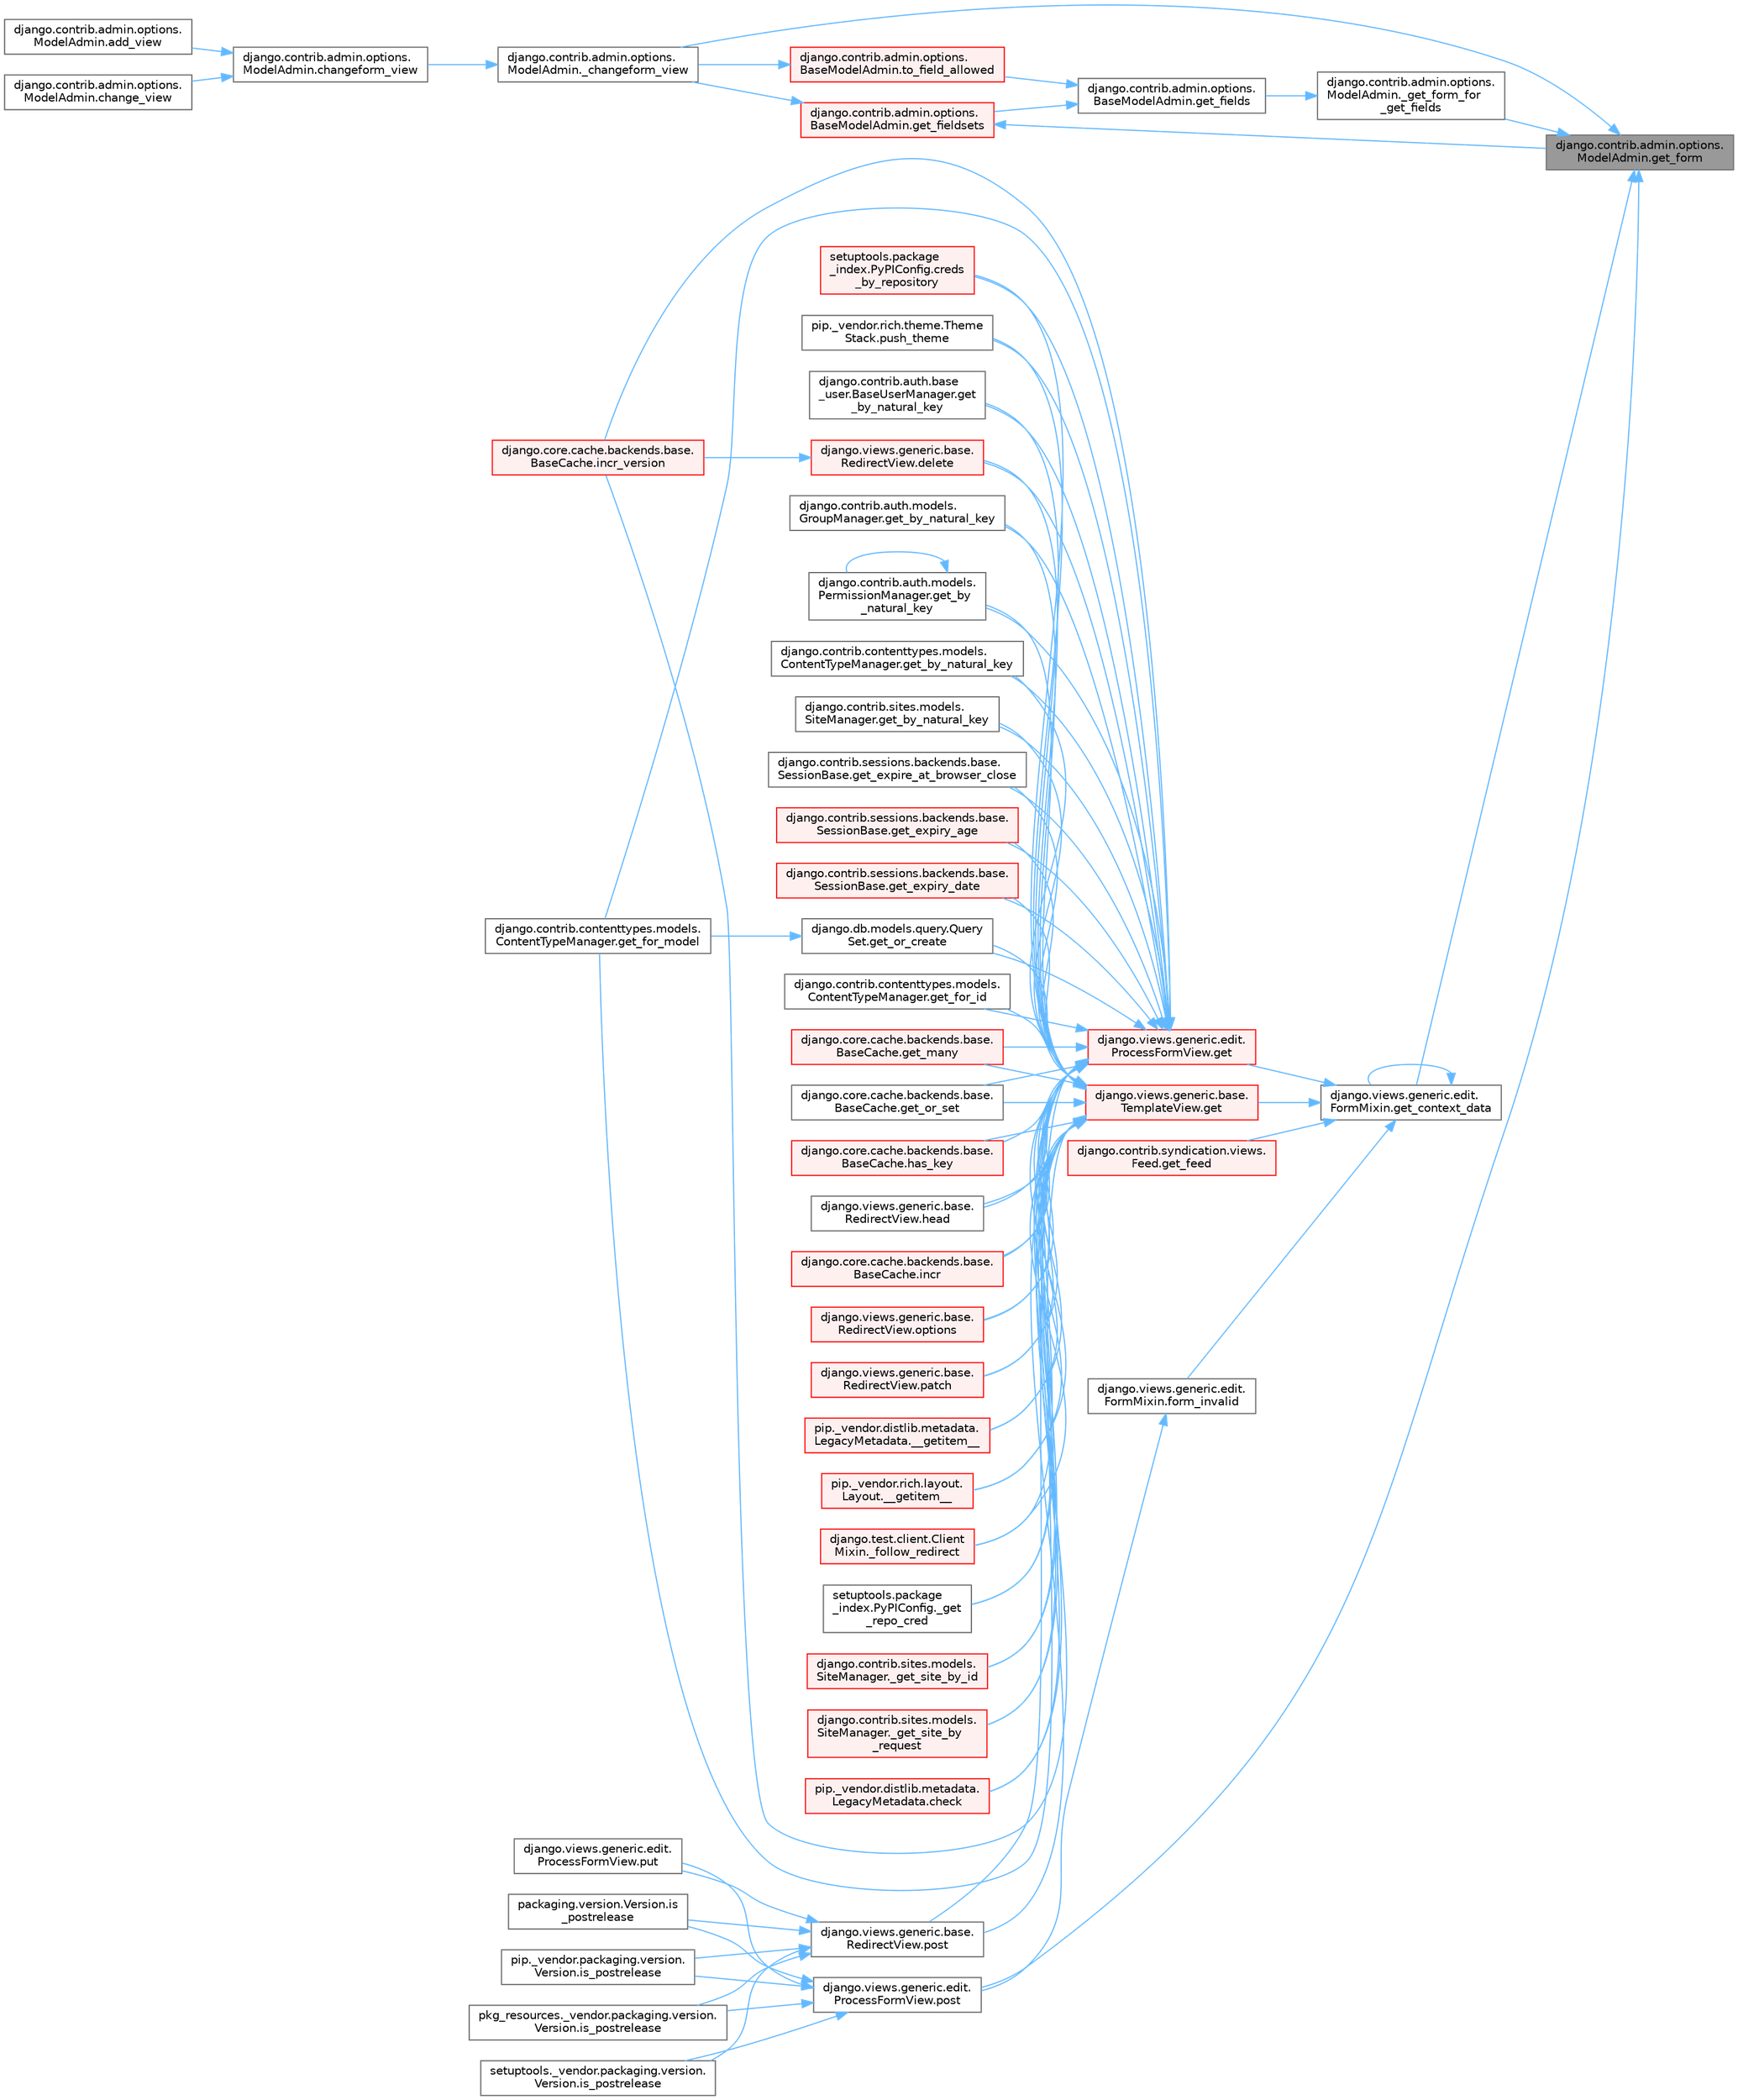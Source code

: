 digraph "django.contrib.admin.options.ModelAdmin.get_form"
{
 // LATEX_PDF_SIZE
  bgcolor="transparent";
  edge [fontname=Helvetica,fontsize=10,labelfontname=Helvetica,labelfontsize=10];
  node [fontname=Helvetica,fontsize=10,shape=box,height=0.2,width=0.4];
  rankdir="RL";
  Node1 [id="Node000001",label="django.contrib.admin.options.\lModelAdmin.get_form",height=0.2,width=0.4,color="gray40", fillcolor="grey60", style="filled", fontcolor="black",tooltip=" "];
  Node1 -> Node2 [id="edge1_Node000001_Node000002",dir="back",color="steelblue1",style="solid",tooltip=" "];
  Node2 [id="Node000002",label="django.contrib.admin.options.\lModelAdmin._changeform_view",height=0.2,width=0.4,color="grey40", fillcolor="white", style="filled",URL="$classdjango_1_1contrib_1_1admin_1_1options_1_1_model_admin.html#a06082f9f8128d66a16cda8098c673dae",tooltip=" "];
  Node2 -> Node3 [id="edge2_Node000002_Node000003",dir="back",color="steelblue1",style="solid",tooltip=" "];
  Node3 [id="Node000003",label="django.contrib.admin.options.\lModelAdmin.changeform_view",height=0.2,width=0.4,color="grey40", fillcolor="white", style="filled",URL="$classdjango_1_1contrib_1_1admin_1_1options_1_1_model_admin.html#ac91e54453f9d73e9e12ad8dd8f138225",tooltip=" "];
  Node3 -> Node4 [id="edge3_Node000003_Node000004",dir="back",color="steelblue1",style="solid",tooltip=" "];
  Node4 [id="Node000004",label="django.contrib.admin.options.\lModelAdmin.add_view",height=0.2,width=0.4,color="grey40", fillcolor="white", style="filled",URL="$classdjango_1_1contrib_1_1admin_1_1options_1_1_model_admin.html#adaac8707f61a7e4993842f98f466edcf",tooltip=" "];
  Node3 -> Node5 [id="edge4_Node000003_Node000005",dir="back",color="steelblue1",style="solid",tooltip=" "];
  Node5 [id="Node000005",label="django.contrib.admin.options.\lModelAdmin.change_view",height=0.2,width=0.4,color="grey40", fillcolor="white", style="filled",URL="$classdjango_1_1contrib_1_1admin_1_1options_1_1_model_admin.html#a96abcd3295983666fd7978775d1c18cb",tooltip=" "];
  Node1 -> Node6 [id="edge5_Node000001_Node000006",dir="back",color="steelblue1",style="solid",tooltip=" "];
  Node6 [id="Node000006",label="django.contrib.admin.options.\lModelAdmin._get_form_for\l_get_fields",height=0.2,width=0.4,color="grey40", fillcolor="white", style="filled",URL="$classdjango_1_1contrib_1_1admin_1_1options_1_1_model_admin.html#a933e77f90faca22f9caf6b89abb99d94",tooltip=" "];
  Node6 -> Node7 [id="edge6_Node000006_Node000007",dir="back",color="steelblue1",style="solid",tooltip=" "];
  Node7 [id="Node000007",label="django.contrib.admin.options.\lBaseModelAdmin.get_fields",height=0.2,width=0.4,color="grey40", fillcolor="white", style="filled",URL="$classdjango_1_1contrib_1_1admin_1_1options_1_1_base_model_admin.html#afaa9b382fea65a4ff01bd97c33fe0c2c",tooltip=" "];
  Node7 -> Node8 [id="edge7_Node000007_Node000008",dir="back",color="steelblue1",style="solid",tooltip=" "];
  Node8 [id="Node000008",label="django.contrib.admin.options.\lBaseModelAdmin.get_fieldsets",height=0.2,width=0.4,color="red", fillcolor="#FFF0F0", style="filled",URL="$classdjango_1_1contrib_1_1admin_1_1options_1_1_base_model_admin.html#ad7e239e34ac459bcbe73cc0ef014249e",tooltip=" "];
  Node8 -> Node2 [id="edge8_Node000008_Node000002",dir="back",color="steelblue1",style="solid",tooltip=" "];
  Node8 -> Node1 [id="edge9_Node000008_Node000001",dir="back",color="steelblue1",style="solid",tooltip=" "];
  Node7 -> Node12 [id="edge10_Node000007_Node000012",dir="back",color="steelblue1",style="solid",tooltip=" "];
  Node12 [id="Node000012",label="django.contrib.admin.options.\lBaseModelAdmin.to_field_allowed",height=0.2,width=0.4,color="red", fillcolor="#FFF0F0", style="filled",URL="$classdjango_1_1contrib_1_1admin_1_1options_1_1_base_model_admin.html#a83a3da22a1f9fac4427236757d28a99a",tooltip=" "];
  Node12 -> Node2 [id="edge11_Node000012_Node000002",dir="back",color="steelblue1",style="solid",tooltip=" "];
  Node1 -> Node15 [id="edge12_Node000001_Node000015",dir="back",color="steelblue1",style="solid",tooltip=" "];
  Node15 [id="Node000015",label="django.views.generic.edit.\lFormMixin.get_context_data",height=0.2,width=0.4,color="grey40", fillcolor="white", style="filled",URL="$classdjango_1_1views_1_1generic_1_1edit_1_1_form_mixin.html#acde4b1eaeec02ebbce51ac4355653d5b",tooltip=" "];
  Node15 -> Node16 [id="edge13_Node000015_Node000016",dir="back",color="steelblue1",style="solid",tooltip=" "];
  Node16 [id="Node000016",label="django.views.generic.edit.\lFormMixin.form_invalid",height=0.2,width=0.4,color="grey40", fillcolor="white", style="filled",URL="$classdjango_1_1views_1_1generic_1_1edit_1_1_form_mixin.html#a3a9a5e20aa7819a6749c1ab36efb4936",tooltip=" "];
  Node16 -> Node17 [id="edge14_Node000016_Node000017",dir="back",color="steelblue1",style="solid",tooltip=" "];
  Node17 [id="Node000017",label="django.views.generic.edit.\lProcessFormView.post",height=0.2,width=0.4,color="grey40", fillcolor="white", style="filled",URL="$classdjango_1_1views_1_1generic_1_1edit_1_1_process_form_view.html#a6cf9ff8c9dd22e940a921672ddd1fa0e",tooltip=" "];
  Node17 -> Node18 [id="edge15_Node000017_Node000018",dir="back",color="steelblue1",style="solid",tooltip=" "];
  Node18 [id="Node000018",label="packaging.version.Version.is\l_postrelease",height=0.2,width=0.4,color="grey40", fillcolor="white", style="filled",URL="$classpackaging_1_1version_1_1_version.html#adfb53ca0004e704963c79aafdd5ac254",tooltip=" "];
  Node17 -> Node19 [id="edge16_Node000017_Node000019",dir="back",color="steelblue1",style="solid",tooltip=" "];
  Node19 [id="Node000019",label="pip._vendor.packaging.version.\lVersion.is_postrelease",height=0.2,width=0.4,color="grey40", fillcolor="white", style="filled",URL="$classpip_1_1__vendor_1_1packaging_1_1version_1_1_version.html#a13ff52f4a2a330c24d84da8669cba0f3",tooltip=" "];
  Node17 -> Node20 [id="edge17_Node000017_Node000020",dir="back",color="steelblue1",style="solid",tooltip=" "];
  Node20 [id="Node000020",label="pkg_resources._vendor.packaging.version.\lVersion.is_postrelease",height=0.2,width=0.4,color="grey40", fillcolor="white", style="filled",URL="$classpkg__resources_1_1__vendor_1_1packaging_1_1version_1_1_version.html#a3e7f7c2c0c5a5401fd6b3dc67beb8d1d",tooltip=" "];
  Node17 -> Node21 [id="edge18_Node000017_Node000021",dir="back",color="steelblue1",style="solid",tooltip=" "];
  Node21 [id="Node000021",label="setuptools._vendor.packaging.version.\lVersion.is_postrelease",height=0.2,width=0.4,color="grey40", fillcolor="white", style="filled",URL="$classsetuptools_1_1__vendor_1_1packaging_1_1version_1_1_version.html#a5647516e2057e8ec08c323424ddaab70",tooltip=" "];
  Node17 -> Node22 [id="edge19_Node000017_Node000022",dir="back",color="steelblue1",style="solid",tooltip=" "];
  Node22 [id="Node000022",label="django.views.generic.edit.\lProcessFormView.put",height=0.2,width=0.4,color="grey40", fillcolor="white", style="filled",URL="$classdjango_1_1views_1_1generic_1_1edit_1_1_process_form_view.html#aca9b521620af475d8ce7abc52d04694d",tooltip=" "];
  Node15 -> Node23 [id="edge20_Node000015_Node000023",dir="back",color="steelblue1",style="solid",tooltip=" "];
  Node23 [id="Node000023",label="django.views.generic.base.\lTemplateView.get",height=0.2,width=0.4,color="red", fillcolor="#FFF0F0", style="filled",URL="$classdjango_1_1views_1_1generic_1_1base_1_1_template_view.html#a12232ec7fd058af76ce8c7af132ef915",tooltip=" "];
  Node23 -> Node24 [id="edge21_Node000023_Node000024",dir="back",color="steelblue1",style="solid",tooltip=" "];
  Node24 [id="Node000024",label="pip._vendor.distlib.metadata.\lLegacyMetadata.__getitem__",height=0.2,width=0.4,color="red", fillcolor="#FFF0F0", style="filled",URL="$classpip_1_1__vendor_1_1distlib_1_1metadata_1_1_legacy_metadata.html#a4bbfa90e12a85ff919edb328c979731c",tooltip=" "];
  Node23 -> Node26 [id="edge22_Node000023_Node000026",dir="back",color="steelblue1",style="solid",tooltip=" "];
  Node26 [id="Node000026",label="pip._vendor.rich.layout.\lLayout.__getitem__",height=0.2,width=0.4,color="red", fillcolor="#FFF0F0", style="filled",URL="$classpip_1_1__vendor_1_1rich_1_1layout_1_1_layout.html#add0ab2d771b738c1d8f491d5fc922238",tooltip=" "];
  Node23 -> Node27 [id="edge23_Node000023_Node000027",dir="back",color="steelblue1",style="solid",tooltip=" "];
  Node27 [id="Node000027",label="django.test.client.Client\lMixin._follow_redirect",height=0.2,width=0.4,color="red", fillcolor="#FFF0F0", style="filled",URL="$classdjango_1_1test_1_1client_1_1_client_mixin.html#a8ef9c674c0e06268a84a19666287c660",tooltip=" "];
  Node23 -> Node1799 [id="edge24_Node000023_Node001799",dir="back",color="steelblue1",style="solid",tooltip=" "];
  Node1799 [id="Node001799",label="setuptools.package\l_index.PyPIConfig._get\l_repo_cred",height=0.2,width=0.4,color="grey40", fillcolor="white", style="filled",URL="$classsetuptools_1_1package__index_1_1_py_p_i_config.html#ae131b3373b6208486cc5f156eaa7265a",tooltip=" "];
  Node23 -> Node1800 [id="edge25_Node000023_Node001800",dir="back",color="steelblue1",style="solid",tooltip=" "];
  Node1800 [id="Node001800",label="django.contrib.sites.models.\lSiteManager._get_site_by_id",height=0.2,width=0.4,color="red", fillcolor="#FFF0F0", style="filled",URL="$classdjango_1_1contrib_1_1sites_1_1models_1_1_site_manager.html#aa2caa86610079c1d43d51ecd4eeffdfd",tooltip=" "];
  Node23 -> Node1802 [id="edge26_Node000023_Node001802",dir="back",color="steelblue1",style="solid",tooltip=" "];
  Node1802 [id="Node001802",label="django.contrib.sites.models.\lSiteManager._get_site_by\l_request",height=0.2,width=0.4,color="red", fillcolor="#FFF0F0", style="filled",URL="$classdjango_1_1contrib_1_1sites_1_1models_1_1_site_manager.html#afe4ac1f1603e7bc2e95bd348c30e9d81",tooltip=" "];
  Node23 -> Node1803 [id="edge27_Node000023_Node001803",dir="back",color="steelblue1",style="solid",tooltip=" "];
  Node1803 [id="Node001803",label="pip._vendor.distlib.metadata.\lLegacyMetadata.check",height=0.2,width=0.4,color="red", fillcolor="#FFF0F0", style="filled",URL="$classpip_1_1__vendor_1_1distlib_1_1metadata_1_1_legacy_metadata.html#a9f3d75961911af2473c8092d354b3d85",tooltip=" "];
  Node23 -> Node1804 [id="edge28_Node000023_Node001804",dir="back",color="steelblue1",style="solid",tooltip=" "];
  Node1804 [id="Node001804",label="setuptools.package\l_index.PyPIConfig.creds\l_by_repository",height=0.2,width=0.4,color="red", fillcolor="#FFF0F0", style="filled",URL="$classsetuptools_1_1package__index_1_1_py_p_i_config.html#a277b3e89479d171582044b5f9eb920a0",tooltip=" "];
  Node23 -> Node1806 [id="edge29_Node000023_Node001806",dir="back",color="steelblue1",style="solid",tooltip=" "];
  Node1806 [id="Node001806",label="django.views.generic.base.\lRedirectView.delete",height=0.2,width=0.4,color="red", fillcolor="#FFF0F0", style="filled",URL="$classdjango_1_1views_1_1generic_1_1base_1_1_redirect_view.html#a7060a2e85ff141d1950dd42e436fb9f1",tooltip=" "];
  Node1806 -> Node524 [id="edge30_Node001806_Node000524",dir="back",color="steelblue1",style="solid",tooltip=" "];
  Node524 [id="Node000524",label="django.core.cache.backends.base.\lBaseCache.incr_version",height=0.2,width=0.4,color="red", fillcolor="#FFF0F0", style="filled",URL="$classdjango_1_1core_1_1cache_1_1backends_1_1base_1_1_base_cache.html#a3ac7d74ffcfca67e2afee86ecf858b34",tooltip=" "];
  Node23 -> Node1807 [id="edge31_Node000023_Node001807",dir="back",color="steelblue1",style="solid",tooltip=" "];
  Node1807 [id="Node001807",label="django.contrib.auth.base\l_user.BaseUserManager.get\l_by_natural_key",height=0.2,width=0.4,color="grey40", fillcolor="white", style="filled",URL="$classdjango_1_1contrib_1_1auth_1_1base__user_1_1_base_user_manager.html#a9e0cf0e3651ecbe163d9f87b076b0bf9",tooltip=" "];
  Node23 -> Node1808 [id="edge32_Node000023_Node001808",dir="back",color="steelblue1",style="solid",tooltip=" "];
  Node1808 [id="Node001808",label="django.contrib.auth.models.\lGroupManager.get_by_natural_key",height=0.2,width=0.4,color="grey40", fillcolor="white", style="filled",URL="$classdjango_1_1contrib_1_1auth_1_1models_1_1_group_manager.html#af57a9a2ac1ef277ef6f1956f9d25293e",tooltip=" "];
  Node23 -> Node1809 [id="edge33_Node000023_Node001809",dir="back",color="steelblue1",style="solid",tooltip=" "];
  Node1809 [id="Node001809",label="django.contrib.auth.models.\lPermissionManager.get_by\l_natural_key",height=0.2,width=0.4,color="grey40", fillcolor="white", style="filled",URL="$classdjango_1_1contrib_1_1auth_1_1models_1_1_permission_manager.html#a27621698d1bd2b3a2d73dbcd84db0cc3",tooltip=" "];
  Node1809 -> Node1809 [id="edge34_Node001809_Node001809",dir="back",color="steelblue1",style="solid",tooltip=" "];
  Node23 -> Node1810 [id="edge35_Node000023_Node001810",dir="back",color="steelblue1",style="solid",tooltip=" "];
  Node1810 [id="Node001810",label="django.contrib.contenttypes.models.\lContentTypeManager.get_by_natural_key",height=0.2,width=0.4,color="grey40", fillcolor="white", style="filled",URL="$classdjango_1_1contrib_1_1contenttypes_1_1models_1_1_content_type_manager.html#aa19a7b03514cc1871e322fd5aeb2ecbe",tooltip=" "];
  Node23 -> Node1811 [id="edge36_Node000023_Node001811",dir="back",color="steelblue1",style="solid",tooltip=" "];
  Node1811 [id="Node001811",label="django.contrib.sites.models.\lSiteManager.get_by_natural_key",height=0.2,width=0.4,color="grey40", fillcolor="white", style="filled",URL="$classdjango_1_1contrib_1_1sites_1_1models_1_1_site_manager.html#aeb05076243fd13bbdb7e1fe18794269c",tooltip=" "];
  Node23 -> Node1812 [id="edge37_Node000023_Node001812",dir="back",color="steelblue1",style="solid",tooltip=" "];
  Node1812 [id="Node001812",label="django.contrib.sessions.backends.base.\lSessionBase.get_expire_at_browser_close",height=0.2,width=0.4,color="grey40", fillcolor="white", style="filled",URL="$classdjango_1_1contrib_1_1sessions_1_1backends_1_1base_1_1_session_base.html#a84c6c4afda960d505a1b2a7d3f97d75f",tooltip=" "];
  Node23 -> Node1813 [id="edge38_Node000023_Node001813",dir="back",color="steelblue1",style="solid",tooltip=" "];
  Node1813 [id="Node001813",label="django.contrib.sessions.backends.base.\lSessionBase.get_expiry_age",height=0.2,width=0.4,color="red", fillcolor="#FFF0F0", style="filled",URL="$classdjango_1_1contrib_1_1sessions_1_1backends_1_1base_1_1_session_base.html#af853871a0f2af33b0fd38d04e9296e01",tooltip=" "];
  Node23 -> Node1814 [id="edge39_Node000023_Node001814",dir="back",color="steelblue1",style="solid",tooltip=" "];
  Node1814 [id="Node001814",label="django.contrib.sessions.backends.base.\lSessionBase.get_expiry_date",height=0.2,width=0.4,color="red", fillcolor="#FFF0F0", style="filled",URL="$classdjango_1_1contrib_1_1sessions_1_1backends_1_1base_1_1_session_base.html#af87a5a48ca86a64f795e97f3529df849",tooltip=" "];
  Node23 -> Node1816 [id="edge40_Node000023_Node001816",dir="back",color="steelblue1",style="solid",tooltip=" "];
  Node1816 [id="Node001816",label="django.contrib.contenttypes.models.\lContentTypeManager.get_for_id",height=0.2,width=0.4,color="grey40", fillcolor="white", style="filled",URL="$classdjango_1_1contrib_1_1contenttypes_1_1models_1_1_content_type_manager.html#a4f41aa06163cf8140d954a9d9ac0e99f",tooltip=" "];
  Node23 -> Node694 [id="edge41_Node000023_Node000694",dir="back",color="steelblue1",style="solid",tooltip=" "];
  Node694 [id="Node000694",label="django.contrib.contenttypes.models.\lContentTypeManager.get_for_model",height=0.2,width=0.4,color="grey40", fillcolor="white", style="filled",URL="$classdjango_1_1contrib_1_1contenttypes_1_1models_1_1_content_type_manager.html#a1b89bc07df6111e44f749d556f96a414",tooltip=" "];
  Node23 -> Node1817 [id="edge42_Node000023_Node001817",dir="back",color="steelblue1",style="solid",tooltip=" "];
  Node1817 [id="Node001817",label="django.core.cache.backends.base.\lBaseCache.get_many",height=0.2,width=0.4,color="red", fillcolor="#FFF0F0", style="filled",URL="$classdjango_1_1core_1_1cache_1_1backends_1_1base_1_1_base_cache.html#a1d156ab9ced75cecfa673cbee3ac9053",tooltip=" "];
  Node23 -> Node693 [id="edge43_Node000023_Node000693",dir="back",color="steelblue1",style="solid",tooltip=" "];
  Node693 [id="Node000693",label="django.db.models.query.Query\lSet.get_or_create",height=0.2,width=0.4,color="grey40", fillcolor="white", style="filled",URL="$classdjango_1_1db_1_1models_1_1query_1_1_query_set.html#a0f727927ec4d1b9f3087b831cc911c59",tooltip=" "];
  Node693 -> Node694 [id="edge44_Node000693_Node000694",dir="back",color="steelblue1",style="solid",tooltip=" "];
  Node23 -> Node709 [id="edge45_Node000023_Node000709",dir="back",color="steelblue1",style="solid",tooltip=" "];
  Node709 [id="Node000709",label="django.core.cache.backends.base.\lBaseCache.get_or_set",height=0.2,width=0.4,color="grey40", fillcolor="white", style="filled",URL="$classdjango_1_1core_1_1cache_1_1backends_1_1base_1_1_base_cache.html#ac478d532b4c2b74987f49ff8291e5343",tooltip=" "];
  Node23 -> Node1819 [id="edge46_Node000023_Node001819",dir="back",color="steelblue1",style="solid",tooltip=" "];
  Node1819 [id="Node001819",label="django.core.cache.backends.base.\lBaseCache.has_key",height=0.2,width=0.4,color="red", fillcolor="#FFF0F0", style="filled",URL="$classdjango_1_1core_1_1cache_1_1backends_1_1base_1_1_base_cache.html#a2d06a56d17661d63648e1ec13ae93d3b",tooltip=" "];
  Node23 -> Node1821 [id="edge47_Node000023_Node001821",dir="back",color="steelblue1",style="solid",tooltip=" "];
  Node1821 [id="Node001821",label="django.views.generic.base.\lRedirectView.head",height=0.2,width=0.4,color="grey40", fillcolor="white", style="filled",URL="$classdjango_1_1views_1_1generic_1_1base_1_1_redirect_view.html#a34f0a0a5fb94f117f4752789a8db216a",tooltip=" "];
  Node23 -> Node746 [id="edge48_Node000023_Node000746",dir="back",color="steelblue1",style="solid",tooltip=" "];
  Node746 [id="Node000746",label="django.core.cache.backends.base.\lBaseCache.incr",height=0.2,width=0.4,color="red", fillcolor="#FFF0F0", style="filled",URL="$classdjango_1_1core_1_1cache_1_1backends_1_1base_1_1_base_cache.html#ab502f06a18e16d3d1495fdf1dca28831",tooltip=" "];
  Node23 -> Node524 [id="edge49_Node000023_Node000524",dir="back",color="steelblue1",style="solid",tooltip=" "];
  Node23 -> Node1822 [id="edge50_Node000023_Node001822",dir="back",color="steelblue1",style="solid",tooltip=" "];
  Node1822 [id="Node001822",label="django.views.generic.base.\lRedirectView.options",height=0.2,width=0.4,color="red", fillcolor="#FFF0F0", style="filled",URL="$classdjango_1_1views_1_1generic_1_1base_1_1_redirect_view.html#a444de156c79647344c987295c47a76e1",tooltip=" "];
  Node23 -> Node1823 [id="edge51_Node000023_Node001823",dir="back",color="steelblue1",style="solid",tooltip=" "];
  Node1823 [id="Node001823",label="django.views.generic.base.\lRedirectView.patch",height=0.2,width=0.4,color="red", fillcolor="#FFF0F0", style="filled",URL="$classdjango_1_1views_1_1generic_1_1base_1_1_redirect_view.html#a1af0176656ad2642a86603a7f2efd6c8",tooltip=" "];
  Node23 -> Node1826 [id="edge52_Node000023_Node001826",dir="back",color="steelblue1",style="solid",tooltip=" "];
  Node1826 [id="Node001826",label="django.views.generic.base.\lRedirectView.post",height=0.2,width=0.4,color="grey40", fillcolor="white", style="filled",URL="$classdjango_1_1views_1_1generic_1_1base_1_1_redirect_view.html#a20f1374a926b81c739ea2672fbe38552",tooltip=" "];
  Node1826 -> Node18 [id="edge53_Node001826_Node000018",dir="back",color="steelblue1",style="solid",tooltip=" "];
  Node1826 -> Node19 [id="edge54_Node001826_Node000019",dir="back",color="steelblue1",style="solid",tooltip=" "];
  Node1826 -> Node20 [id="edge55_Node001826_Node000020",dir="back",color="steelblue1",style="solid",tooltip=" "];
  Node1826 -> Node21 [id="edge56_Node001826_Node000021",dir="back",color="steelblue1",style="solid",tooltip=" "];
  Node1826 -> Node22 [id="edge57_Node001826_Node000022",dir="back",color="steelblue1",style="solid",tooltip=" "];
  Node23 -> Node1827 [id="edge58_Node000023_Node001827",dir="back",color="steelblue1",style="solid",tooltip=" "];
  Node1827 [id="Node001827",label="pip._vendor.rich.theme.Theme\lStack.push_theme",height=0.2,width=0.4,color="grey40", fillcolor="white", style="filled",URL="$classpip_1_1__vendor_1_1rich_1_1theme_1_1_theme_stack.html#a59e2cc731ff921b7ce76aa4aa4eaf948",tooltip=" "];
  Node15 -> Node2637 [id="edge59_Node000015_Node002637",dir="back",color="steelblue1",style="solid",tooltip=" "];
  Node2637 [id="Node002637",label="django.views.generic.edit.\lProcessFormView.get",height=0.2,width=0.4,color="red", fillcolor="#FFF0F0", style="filled",URL="$classdjango_1_1views_1_1generic_1_1edit_1_1_process_form_view.html#af7def109918828469fd90c209d775e40",tooltip=" "];
  Node2637 -> Node24 [id="edge60_Node002637_Node000024",dir="back",color="steelblue1",style="solid",tooltip=" "];
  Node2637 -> Node26 [id="edge61_Node002637_Node000026",dir="back",color="steelblue1",style="solid",tooltip=" "];
  Node2637 -> Node27 [id="edge62_Node002637_Node000027",dir="back",color="steelblue1",style="solid",tooltip=" "];
  Node2637 -> Node1799 [id="edge63_Node002637_Node001799",dir="back",color="steelblue1",style="solid",tooltip=" "];
  Node2637 -> Node1800 [id="edge64_Node002637_Node001800",dir="back",color="steelblue1",style="solid",tooltip=" "];
  Node2637 -> Node1802 [id="edge65_Node002637_Node001802",dir="back",color="steelblue1",style="solid",tooltip=" "];
  Node2637 -> Node1803 [id="edge66_Node002637_Node001803",dir="back",color="steelblue1",style="solid",tooltip=" "];
  Node2637 -> Node1804 [id="edge67_Node002637_Node001804",dir="back",color="steelblue1",style="solid",tooltip=" "];
  Node2637 -> Node1806 [id="edge68_Node002637_Node001806",dir="back",color="steelblue1",style="solid",tooltip=" "];
  Node2637 -> Node1807 [id="edge69_Node002637_Node001807",dir="back",color="steelblue1",style="solid",tooltip=" "];
  Node2637 -> Node1808 [id="edge70_Node002637_Node001808",dir="back",color="steelblue1",style="solid",tooltip=" "];
  Node2637 -> Node1809 [id="edge71_Node002637_Node001809",dir="back",color="steelblue1",style="solid",tooltip=" "];
  Node2637 -> Node1810 [id="edge72_Node002637_Node001810",dir="back",color="steelblue1",style="solid",tooltip=" "];
  Node2637 -> Node1811 [id="edge73_Node002637_Node001811",dir="back",color="steelblue1",style="solid",tooltip=" "];
  Node2637 -> Node1812 [id="edge74_Node002637_Node001812",dir="back",color="steelblue1",style="solid",tooltip=" "];
  Node2637 -> Node1813 [id="edge75_Node002637_Node001813",dir="back",color="steelblue1",style="solid",tooltip=" "];
  Node2637 -> Node1814 [id="edge76_Node002637_Node001814",dir="back",color="steelblue1",style="solid",tooltip=" "];
  Node2637 -> Node1816 [id="edge77_Node002637_Node001816",dir="back",color="steelblue1",style="solid",tooltip=" "];
  Node2637 -> Node694 [id="edge78_Node002637_Node000694",dir="back",color="steelblue1",style="solid",tooltip=" "];
  Node2637 -> Node1817 [id="edge79_Node002637_Node001817",dir="back",color="steelblue1",style="solid",tooltip=" "];
  Node2637 -> Node693 [id="edge80_Node002637_Node000693",dir="back",color="steelblue1",style="solid",tooltip=" "];
  Node2637 -> Node709 [id="edge81_Node002637_Node000709",dir="back",color="steelblue1",style="solid",tooltip=" "];
  Node2637 -> Node1819 [id="edge82_Node002637_Node001819",dir="back",color="steelblue1",style="solid",tooltip=" "];
  Node2637 -> Node1821 [id="edge83_Node002637_Node001821",dir="back",color="steelblue1",style="solid",tooltip=" "];
  Node2637 -> Node746 [id="edge84_Node002637_Node000746",dir="back",color="steelblue1",style="solid",tooltip=" "];
  Node2637 -> Node524 [id="edge85_Node002637_Node000524",dir="back",color="steelblue1",style="solid",tooltip=" "];
  Node2637 -> Node1822 [id="edge86_Node002637_Node001822",dir="back",color="steelblue1",style="solid",tooltip=" "];
  Node2637 -> Node1823 [id="edge87_Node002637_Node001823",dir="back",color="steelblue1",style="solid",tooltip=" "];
  Node2637 -> Node1826 [id="edge88_Node002637_Node001826",dir="back",color="steelblue1",style="solid",tooltip=" "];
  Node2637 -> Node1827 [id="edge89_Node002637_Node001827",dir="back",color="steelblue1",style="solid",tooltip=" "];
  Node15 -> Node15 [id="edge90_Node000015_Node000015",dir="back",color="steelblue1",style="solid",tooltip=" "];
  Node15 -> Node3090 [id="edge91_Node000015_Node003090",dir="back",color="steelblue1",style="solid",tooltip=" "];
  Node3090 [id="Node003090",label="django.contrib.syndication.views.\lFeed.get_feed",height=0.2,width=0.4,color="red", fillcolor="#FFF0F0", style="filled",URL="$classdjango_1_1contrib_1_1syndication_1_1views_1_1_feed.html#a22e9036857876e13966fd7f846ae909d",tooltip=" "];
  Node1 -> Node17 [id="edge92_Node000001_Node000017",dir="back",color="steelblue1",style="solid",tooltip=" "];
}
